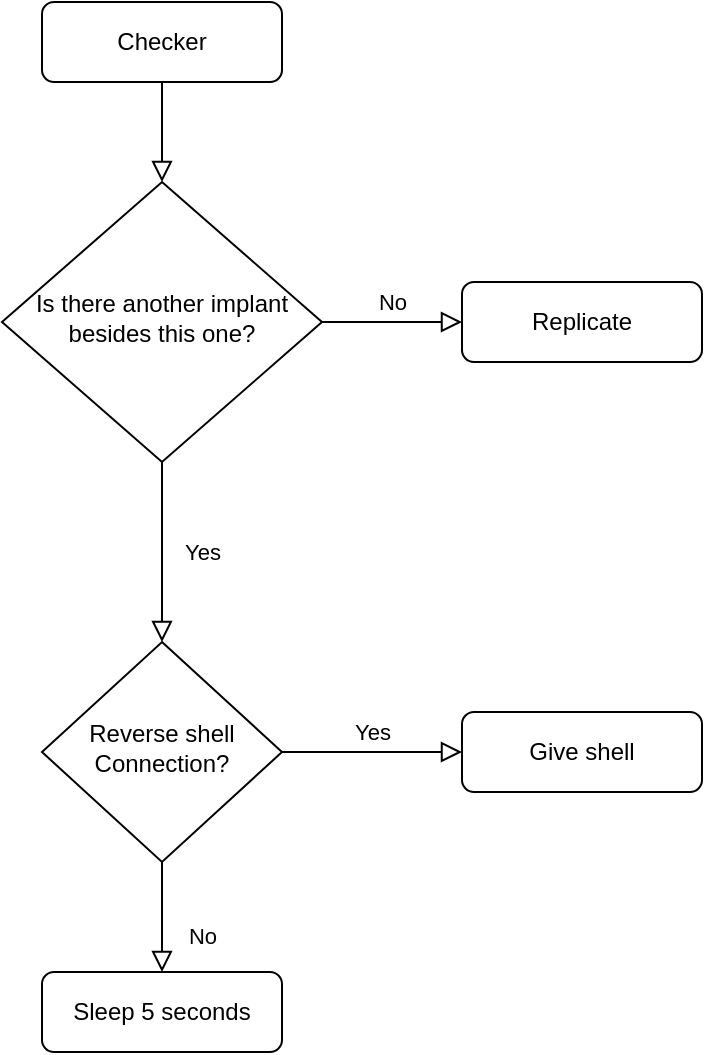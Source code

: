 <mxfile version="24.3.1" type="github" pages="2">
  <diagram id="C5RBs43oDa-KdzZeNtuy" name="Current evolvingdoor.sh">
    <mxGraphModel dx="1430" dy="770" grid="1" gridSize="10" guides="1" tooltips="1" connect="1" arrows="1" fold="1" page="1" pageScale="1" pageWidth="827" pageHeight="1169" math="0" shadow="0">
      <root>
        <mxCell id="WIyWlLk6GJQsqaUBKTNV-0" />
        <mxCell id="WIyWlLk6GJQsqaUBKTNV-1" parent="WIyWlLk6GJQsqaUBKTNV-0" />
        <mxCell id="WIyWlLk6GJQsqaUBKTNV-2" value="" style="rounded=0;html=1;jettySize=auto;orthogonalLoop=1;fontSize=11;endArrow=block;endFill=0;endSize=8;strokeWidth=1;shadow=0;labelBackgroundColor=none;edgeStyle=orthogonalEdgeStyle;" parent="WIyWlLk6GJQsqaUBKTNV-1" source="WIyWlLk6GJQsqaUBKTNV-3" target="WIyWlLk6GJQsqaUBKTNV-6" edge="1">
          <mxGeometry relative="1" as="geometry" />
        </mxCell>
        <mxCell id="WIyWlLk6GJQsqaUBKTNV-3" value="Checker" style="rounded=1;whiteSpace=wrap;html=1;fontSize=12;glass=0;strokeWidth=1;shadow=0;" parent="WIyWlLk6GJQsqaUBKTNV-1" vertex="1">
          <mxGeometry x="160" y="80" width="120" height="40" as="geometry" />
        </mxCell>
        <mxCell id="WIyWlLk6GJQsqaUBKTNV-4" value="Yes" style="rounded=0;html=1;jettySize=auto;orthogonalLoop=1;fontSize=11;endArrow=block;endFill=0;endSize=8;strokeWidth=1;shadow=0;labelBackgroundColor=none;edgeStyle=orthogonalEdgeStyle;" parent="WIyWlLk6GJQsqaUBKTNV-1" source="WIyWlLk6GJQsqaUBKTNV-6" target="WIyWlLk6GJQsqaUBKTNV-10" edge="1">
          <mxGeometry y="20" relative="1" as="geometry">
            <mxPoint as="offset" />
          </mxGeometry>
        </mxCell>
        <mxCell id="WIyWlLk6GJQsqaUBKTNV-5" value="No" style="edgeStyle=orthogonalEdgeStyle;rounded=0;html=1;jettySize=auto;orthogonalLoop=1;fontSize=11;endArrow=block;endFill=0;endSize=8;strokeWidth=1;shadow=0;labelBackgroundColor=none;" parent="WIyWlLk6GJQsqaUBKTNV-1" source="WIyWlLk6GJQsqaUBKTNV-6" target="WIyWlLk6GJQsqaUBKTNV-7" edge="1">
          <mxGeometry y="10" relative="1" as="geometry">
            <mxPoint as="offset" />
          </mxGeometry>
        </mxCell>
        <mxCell id="WIyWlLk6GJQsqaUBKTNV-6" value="Is there another implant besides this one?" style="rhombus;whiteSpace=wrap;html=1;shadow=0;fontFamily=Helvetica;fontSize=12;align=center;strokeWidth=1;spacing=6;spacingTop=-4;" parent="WIyWlLk6GJQsqaUBKTNV-1" vertex="1">
          <mxGeometry x="140" y="170" width="160" height="140" as="geometry" />
        </mxCell>
        <mxCell id="WIyWlLk6GJQsqaUBKTNV-7" value="Replicate" style="rounded=1;whiteSpace=wrap;html=1;fontSize=12;glass=0;strokeWidth=1;shadow=0;" parent="WIyWlLk6GJQsqaUBKTNV-1" vertex="1">
          <mxGeometry x="370" y="220" width="120" height="40" as="geometry" />
        </mxCell>
        <mxCell id="WIyWlLk6GJQsqaUBKTNV-8" value="No" style="rounded=0;html=1;jettySize=auto;orthogonalLoop=1;fontSize=11;endArrow=block;endFill=0;endSize=8;strokeWidth=1;shadow=0;labelBackgroundColor=none;edgeStyle=orthogonalEdgeStyle;" parent="WIyWlLk6GJQsqaUBKTNV-1" source="WIyWlLk6GJQsqaUBKTNV-10" target="WIyWlLk6GJQsqaUBKTNV-11" edge="1">
          <mxGeometry x="0.333" y="20" relative="1" as="geometry">
            <mxPoint as="offset" />
          </mxGeometry>
        </mxCell>
        <mxCell id="WIyWlLk6GJQsqaUBKTNV-9" value="Yes" style="edgeStyle=orthogonalEdgeStyle;rounded=0;html=1;jettySize=auto;orthogonalLoop=1;fontSize=11;endArrow=block;endFill=0;endSize=8;strokeWidth=1;shadow=0;labelBackgroundColor=none;" parent="WIyWlLk6GJQsqaUBKTNV-1" source="WIyWlLk6GJQsqaUBKTNV-10" target="WIyWlLk6GJQsqaUBKTNV-12" edge="1">
          <mxGeometry y="10" relative="1" as="geometry">
            <mxPoint as="offset" />
          </mxGeometry>
        </mxCell>
        <mxCell id="WIyWlLk6GJQsqaUBKTNV-10" value="&lt;div&gt;Reverse shell&lt;/div&gt;&lt;div&gt;Connection?&lt;br&gt;&lt;/div&gt;" style="rhombus;whiteSpace=wrap;html=1;shadow=0;fontFamily=Helvetica;fontSize=12;align=center;strokeWidth=1;spacing=6;spacingTop=-4;" parent="WIyWlLk6GJQsqaUBKTNV-1" vertex="1">
          <mxGeometry x="160" y="400" width="120" height="110" as="geometry" />
        </mxCell>
        <mxCell id="WIyWlLk6GJQsqaUBKTNV-11" value="Sleep 5 seconds" style="rounded=1;whiteSpace=wrap;html=1;fontSize=12;glass=0;strokeWidth=1;shadow=0;" parent="WIyWlLk6GJQsqaUBKTNV-1" vertex="1">
          <mxGeometry x="160" y="565" width="120" height="40" as="geometry" />
        </mxCell>
        <mxCell id="WIyWlLk6GJQsqaUBKTNV-12" value="Give shell" style="rounded=1;whiteSpace=wrap;html=1;fontSize=12;glass=0;strokeWidth=1;shadow=0;" parent="WIyWlLk6GJQsqaUBKTNV-1" vertex="1">
          <mxGeometry x="370" y="435" width="120" height="40" as="geometry" />
        </mxCell>
      </root>
    </mxGraphModel>
  </diagram>
  <diagram name="Copy of Page-1" id="wxye17ZQb0CUA_vo7vfy">
    <mxGraphModel dx="2074" dy="1116" grid="1" gridSize="10" guides="1" tooltips="1" connect="1" arrows="1" fold="1" page="1" pageScale="1" pageWidth="827" pageHeight="1169" math="0" shadow="0">
      <root>
        <mxCell id="6aK8ZaA68SzIjygyzm5A-0" />
        <mxCell id="6aK8ZaA68SzIjygyzm5A-1" parent="6aK8ZaA68SzIjygyzm5A-0" />
        <mxCell id="6aK8ZaA68SzIjygyzm5A-2" value="" style="rounded=0;html=1;jettySize=auto;orthogonalLoop=1;fontSize=11;endArrow=block;endFill=0;endSize=8;strokeWidth=1;shadow=0;labelBackgroundColor=none;edgeStyle=orthogonalEdgeStyle;" edge="1" parent="6aK8ZaA68SzIjygyzm5A-1" source="6aK8ZaA68SzIjygyzm5A-3" target="6aK8ZaA68SzIjygyzm5A-6">
          <mxGeometry relative="1" as="geometry" />
        </mxCell>
        <mxCell id="6aK8ZaA68SzIjygyzm5A-3" value="Checker" style="rounded=1;whiteSpace=wrap;html=1;fontSize=12;glass=0;strokeWidth=1;shadow=0;" vertex="1" parent="6aK8ZaA68SzIjygyzm5A-1">
          <mxGeometry x="160" y="80" width="120" height="40" as="geometry" />
        </mxCell>
        <mxCell id="6aK8ZaA68SzIjygyzm5A-4" value="Yes" style="rounded=0;html=1;jettySize=auto;orthogonalLoop=1;fontSize=11;endArrow=block;endFill=0;endSize=8;strokeWidth=1;shadow=0;labelBackgroundColor=none;edgeStyle=orthogonalEdgeStyle;" edge="1" parent="6aK8ZaA68SzIjygyzm5A-1" source="6aK8ZaA68SzIjygyzm5A-6" target="6aK8ZaA68SzIjygyzm5A-10">
          <mxGeometry y="20" relative="1" as="geometry">
            <mxPoint as="offset" />
          </mxGeometry>
        </mxCell>
        <mxCell id="6aK8ZaA68SzIjygyzm5A-5" value="No" style="edgeStyle=orthogonalEdgeStyle;rounded=0;html=1;jettySize=auto;orthogonalLoop=1;fontSize=11;endArrow=block;endFill=0;endSize=8;strokeWidth=1;shadow=0;labelBackgroundColor=none;" edge="1" parent="6aK8ZaA68SzIjygyzm5A-1" source="6aK8ZaA68SzIjygyzm5A-6" target="6aK8ZaA68SzIjygyzm5A-7">
          <mxGeometry y="10" relative="1" as="geometry">
            <mxPoint as="offset" />
          </mxGeometry>
        </mxCell>
        <mxCell id="6aK8ZaA68SzIjygyzm5A-6" value="Is there another implant on the host&amp;nbsp; besides this one?" style="rhombus;whiteSpace=wrap;html=1;shadow=0;fontFamily=Helvetica;fontSize=12;align=center;strokeWidth=1;spacing=6;spacingTop=-4;" vertex="1" parent="6aK8ZaA68SzIjygyzm5A-1">
          <mxGeometry x="120" y="170" width="200" height="180" as="geometry" />
        </mxCell>
        <mxCell id="6aK8ZaA68SzIjygyzm5A-7" value="Replicate" style="rounded=1;whiteSpace=wrap;html=1;fontSize=12;glass=0;strokeWidth=1;shadow=0;" vertex="1" parent="6aK8ZaA68SzIjygyzm5A-1">
          <mxGeometry x="400" y="240" width="120" height="40" as="geometry" />
        </mxCell>
        <mxCell id="6aK8ZaA68SzIjygyzm5A-8" value="No" style="rounded=0;html=1;jettySize=auto;orthogonalLoop=1;fontSize=11;endArrow=block;endFill=0;endSize=8;strokeWidth=1;shadow=0;labelBackgroundColor=none;edgeStyle=orthogonalEdgeStyle;" edge="1" parent="6aK8ZaA68SzIjygyzm5A-1" source="6aK8ZaA68SzIjygyzm5A-10" target="6aK8ZaA68SzIjygyzm5A-11">
          <mxGeometry x="0.333" y="20" relative="1" as="geometry">
            <mxPoint as="offset" />
          </mxGeometry>
        </mxCell>
        <mxCell id="6aK8ZaA68SzIjygyzm5A-9" value="Yes" style="edgeStyle=orthogonalEdgeStyle;rounded=0;html=1;jettySize=auto;orthogonalLoop=1;fontSize=11;endArrow=block;endFill=0;endSize=8;strokeWidth=1;shadow=0;labelBackgroundColor=none;" edge="1" parent="6aK8ZaA68SzIjygyzm5A-1" source="6aK8ZaA68SzIjygyzm5A-10" target="6aK8ZaA68SzIjygyzm5A-12">
          <mxGeometry y="10" relative="1" as="geometry">
            <mxPoint as="offset" />
          </mxGeometry>
        </mxCell>
        <mxCell id="6aK8ZaA68SzIjygyzm5A-10" value="&lt;div&gt;Reverse shell&lt;/div&gt;&lt;div&gt;Connection?&lt;br&gt;&lt;/div&gt;" style="rhombus;whiteSpace=wrap;html=1;shadow=0;fontFamily=Helvetica;fontSize=12;align=center;strokeWidth=1;spacing=6;spacingTop=-4;" vertex="1" parent="6aK8ZaA68SzIjygyzm5A-1">
          <mxGeometry x="160" y="400" width="120" height="110" as="geometry" />
        </mxCell>
        <mxCell id="6aK8ZaA68SzIjygyzm5A-11" value="Sleep 5 seconds" style="rounded=1;whiteSpace=wrap;html=1;fontSize=12;glass=0;strokeWidth=1;shadow=0;" vertex="1" parent="6aK8ZaA68SzIjygyzm5A-1">
          <mxGeometry x="160" y="565" width="120" height="40" as="geometry" />
        </mxCell>
        <mxCell id="6aK8ZaA68SzIjygyzm5A-12" value="Give shell" style="rounded=1;whiteSpace=wrap;html=1;fontSize=12;glass=0;strokeWidth=1;shadow=0;" vertex="1" parent="6aK8ZaA68SzIjygyzm5A-1">
          <mxGeometry x="370" y="435" width="120" height="40" as="geometry" />
        </mxCell>
      </root>
    </mxGraphModel>
  </diagram>
</mxfile>
